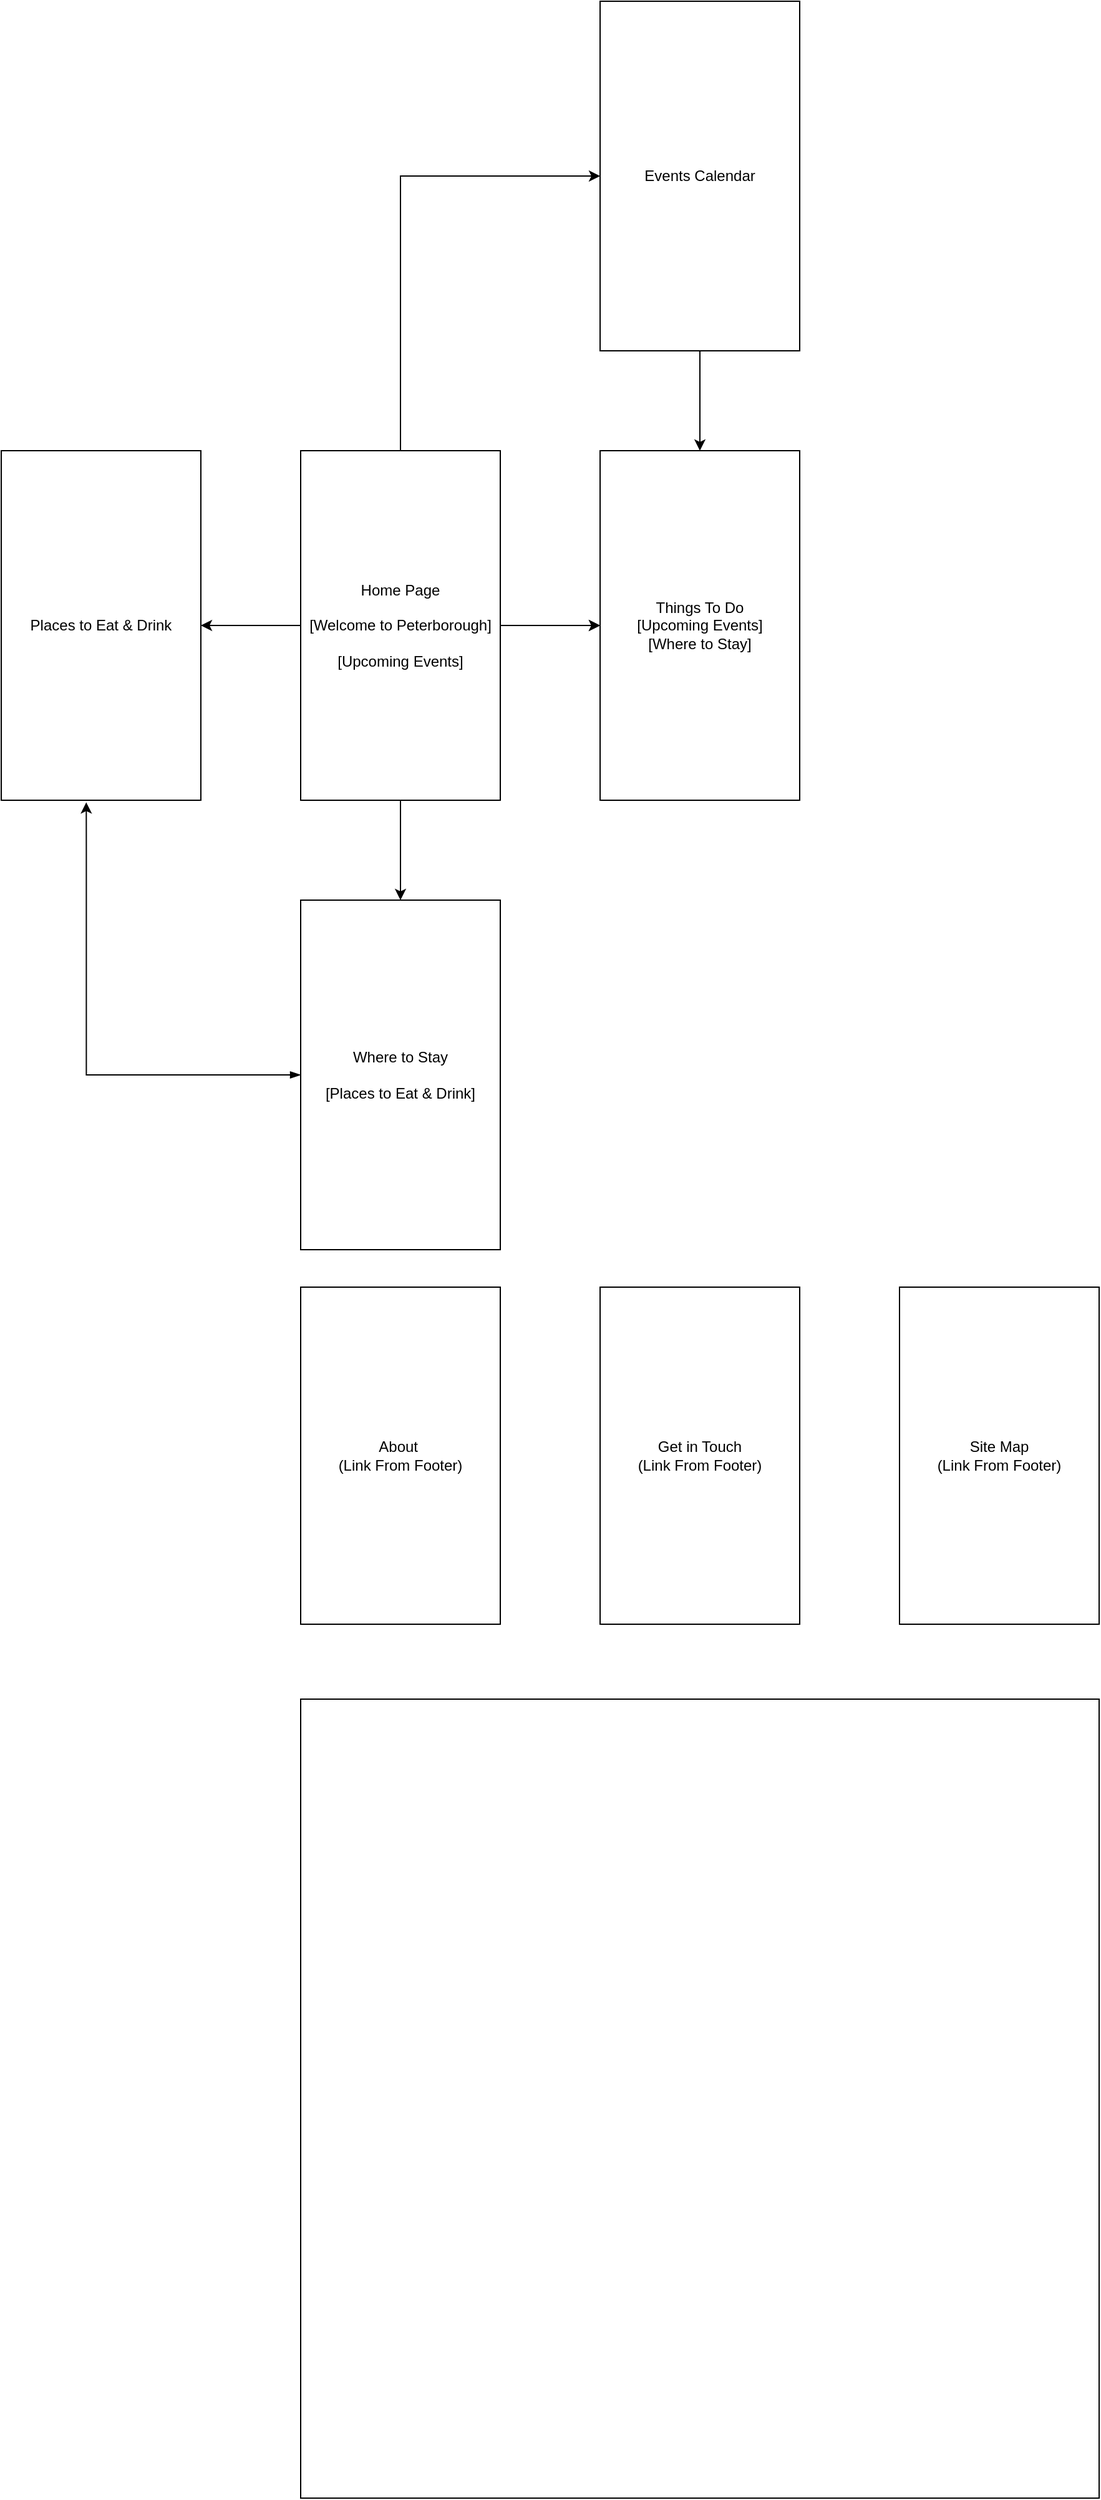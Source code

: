 <mxfile version="20.3.0" type="device"><diagram id="e6mhACSb4iEZHt2k6fCC" name="Page-1"><mxGraphModel dx="7694" dy="5402" grid="1" gridSize="10" guides="1" tooltips="1" connect="1" arrows="1" fold="1" page="1" pageScale="1" pageWidth="827" pageHeight="1169" math="0" shadow="0"><root><mxCell id="0"/><mxCell id="1" parent="0"/><mxCell id="f0hQ0gf_V40MuAU7X8KG-3" value="" style="edgeStyle=orthogonalEdgeStyle;rounded=0;orthogonalLoop=1;jettySize=auto;html=1;" edge="1" parent="1" source="f0hQ0gf_V40MuAU7X8KG-1" target="f0hQ0gf_V40MuAU7X8KG-2"><mxGeometry relative="1" as="geometry"/></mxCell><mxCell id="f0hQ0gf_V40MuAU7X8KG-5" value="" style="edgeStyle=orthogonalEdgeStyle;rounded=0;orthogonalLoop=1;jettySize=auto;html=1;" edge="1" parent="1" source="f0hQ0gf_V40MuAU7X8KG-1" target="f0hQ0gf_V40MuAU7X8KG-4"><mxGeometry relative="1" as="geometry"/></mxCell><mxCell id="f0hQ0gf_V40MuAU7X8KG-7" value="" style="edgeStyle=orthogonalEdgeStyle;rounded=0;orthogonalLoop=1;jettySize=auto;html=1;" edge="1" parent="1" source="f0hQ0gf_V40MuAU7X8KG-1" target="f0hQ0gf_V40MuAU7X8KG-6"><mxGeometry relative="1" as="geometry"/></mxCell><mxCell id="f0hQ0gf_V40MuAU7X8KG-9" value="" style="edgeStyle=orthogonalEdgeStyle;rounded=0;orthogonalLoop=1;jettySize=auto;html=1;" edge="1" parent="1" source="f0hQ0gf_V40MuAU7X8KG-1" target="f0hQ0gf_V40MuAU7X8KG-8"><mxGeometry relative="1" as="geometry"/></mxCell><mxCell id="f0hQ0gf_V40MuAU7X8KG-12" style="edgeStyle=orthogonalEdgeStyle;rounded=0;orthogonalLoop=1;jettySize=auto;html=1;entryX=0;entryY=0.5;entryDx=0;entryDy=0;" edge="1" parent="1" source="f0hQ0gf_V40MuAU7X8KG-1" target="f0hQ0gf_V40MuAU7X8KG-10"><mxGeometry relative="1" as="geometry"><Array as="points"><mxPoint x="160" y="-140"/></Array></mxGeometry></mxCell><mxCell id="f0hQ0gf_V40MuAU7X8KG-1" value="Home Page&lt;br&gt;&lt;br&gt;[Welcome to Peterborough]&lt;br&gt;&lt;br&gt;[Upcoming Events]" style="rounded=0;whiteSpace=wrap;html=1;" vertex="1" parent="1"><mxGeometry x="80" y="80" width="160" height="280" as="geometry"/></mxCell><mxCell id="f0hQ0gf_V40MuAU7X8KG-2" value="" style="rounded=0;whiteSpace=wrap;html=1;" vertex="1" parent="1"><mxGeometry x="320" y="80" width="160" height="280" as="geometry"/></mxCell><mxCell id="f0hQ0gf_V40MuAU7X8KG-4" value="Things To Do&lt;br&gt;[Upcoming Events]&lt;br&gt;[Where to Stay]" style="rounded=0;whiteSpace=wrap;html=1;" vertex="1" parent="1"><mxGeometry x="320" y="80" width="160" height="280" as="geometry"/></mxCell><mxCell id="f0hQ0gf_V40MuAU7X8KG-20" style="edgeStyle=orthogonalEdgeStyle;rounded=0;orthogonalLoop=1;jettySize=auto;html=1;entryX=0.426;entryY=1.006;entryDx=0;entryDy=0;entryPerimeter=0;startArrow=blockThin;startFill=1;" edge="1" parent="1" source="f0hQ0gf_V40MuAU7X8KG-6" target="f0hQ0gf_V40MuAU7X8KG-8"><mxGeometry relative="1" as="geometry"/></mxCell><mxCell id="f0hQ0gf_V40MuAU7X8KG-6" value="Where to Stay&lt;br&gt;&lt;br&gt;[Places to Eat &amp;amp; Drink]" style="rounded=0;whiteSpace=wrap;html=1;" vertex="1" parent="1"><mxGeometry x="80" y="440" width="160" height="280" as="geometry"/></mxCell><mxCell id="f0hQ0gf_V40MuAU7X8KG-8" value="Places to Eat &amp;amp; Drink" style="rounded=0;whiteSpace=wrap;html=1;" vertex="1" parent="1"><mxGeometry x="-160" y="80" width="160" height="280" as="geometry"/></mxCell><mxCell id="f0hQ0gf_V40MuAU7X8KG-19" value="" style="edgeStyle=orthogonalEdgeStyle;rounded=0;orthogonalLoop=1;jettySize=auto;html=1;" edge="1" parent="1" source="f0hQ0gf_V40MuAU7X8KG-10" target="f0hQ0gf_V40MuAU7X8KG-4"><mxGeometry relative="1" as="geometry"/></mxCell><mxCell id="f0hQ0gf_V40MuAU7X8KG-10" value="Events Calendar" style="rounded=0;whiteSpace=wrap;html=1;" vertex="1" parent="1"><mxGeometry x="320" y="-280" width="160" height="280" as="geometry"/></mxCell><mxCell id="f0hQ0gf_V40MuAU7X8KG-13" value="About&amp;nbsp;&lt;br&gt;(Link From Footer)" style="whiteSpace=wrap;html=1;" vertex="1" parent="1"><mxGeometry x="80" y="750" width="160" height="270" as="geometry"/></mxCell><mxCell id="f0hQ0gf_V40MuAU7X8KG-14" value="Get in Touch&lt;br&gt;(Link From Footer)" style="whiteSpace=wrap;html=1;" vertex="1" parent="1"><mxGeometry x="320" y="750" width="160" height="270" as="geometry"/></mxCell><mxCell id="f0hQ0gf_V40MuAU7X8KG-16" value="Site Map&lt;br&gt;(Link From Footer)" style="whiteSpace=wrap;html=1;" vertex="1" parent="1"><mxGeometry x="560" y="750" width="160" height="270" as="geometry"/></mxCell><mxCell id="f0hQ0gf_V40MuAU7X8KG-18" value="" style="whiteSpace=wrap;html=1;aspect=fixed;" vertex="1" parent="1"><mxGeometry x="80" y="1080" width="640" height="640" as="geometry"/></mxCell></root></mxGraphModel></diagram></mxfile>